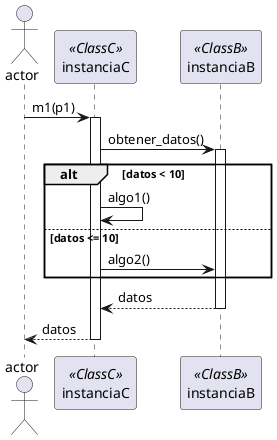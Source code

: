 @startuml

actor actor
participant instanciaC as c <<ClassC>>
participant instanciaB as b <<ClassB>>

actor -> c : m1(p1)
activate c
    c -> b : obtener_datos()
    activate b
        alt datos < 10
            c -> c : algo1()
        else datos <= 10
            c -> b : algo2()
        end
        return datos
    deactivate b

    actor <-- c : datos
deactivate c

@enduml

@startuml

actor actor
participant instanciaC as c <<ClassC>>
participant instanciaB as b <<ClassB>>

actor -> c : m1(p1)
activate c
    c -> b : obtener_datos()
    activate b
        loop datos <= 10
            c -> c : algo1()
        end
        return datos
    deactivate b

    actor <-- c : datos
deactivate c

@enduml